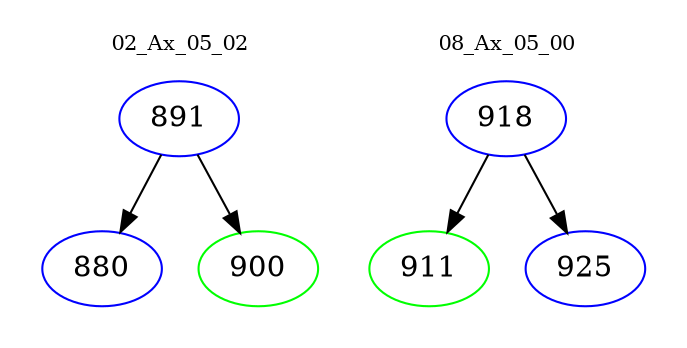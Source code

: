 digraph{
subgraph cluster_0 {
color = white
label = "02_Ax_05_02";
fontsize=10;
T0_891 [label="891", color="blue"]
T0_891 -> T0_880 [color="black"]
T0_880 [label="880", color="blue"]
T0_891 -> T0_900 [color="black"]
T0_900 [label="900", color="green"]
}
subgraph cluster_1 {
color = white
label = "08_Ax_05_00";
fontsize=10;
T1_918 [label="918", color="blue"]
T1_918 -> T1_911 [color="black"]
T1_911 [label="911", color="green"]
T1_918 -> T1_925 [color="black"]
T1_925 [label="925", color="blue"]
}
}
